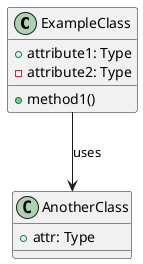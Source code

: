@startuml
' Class Diagram Template
' Replace with actual classes and relationships (pending)
class ExampleClass {
  +attribute1: Type
  -attribute2: Type
  +method1()
}

class AnotherClass {
  +attr: Type
}

ExampleClass --> AnotherClass : uses
@enduml
